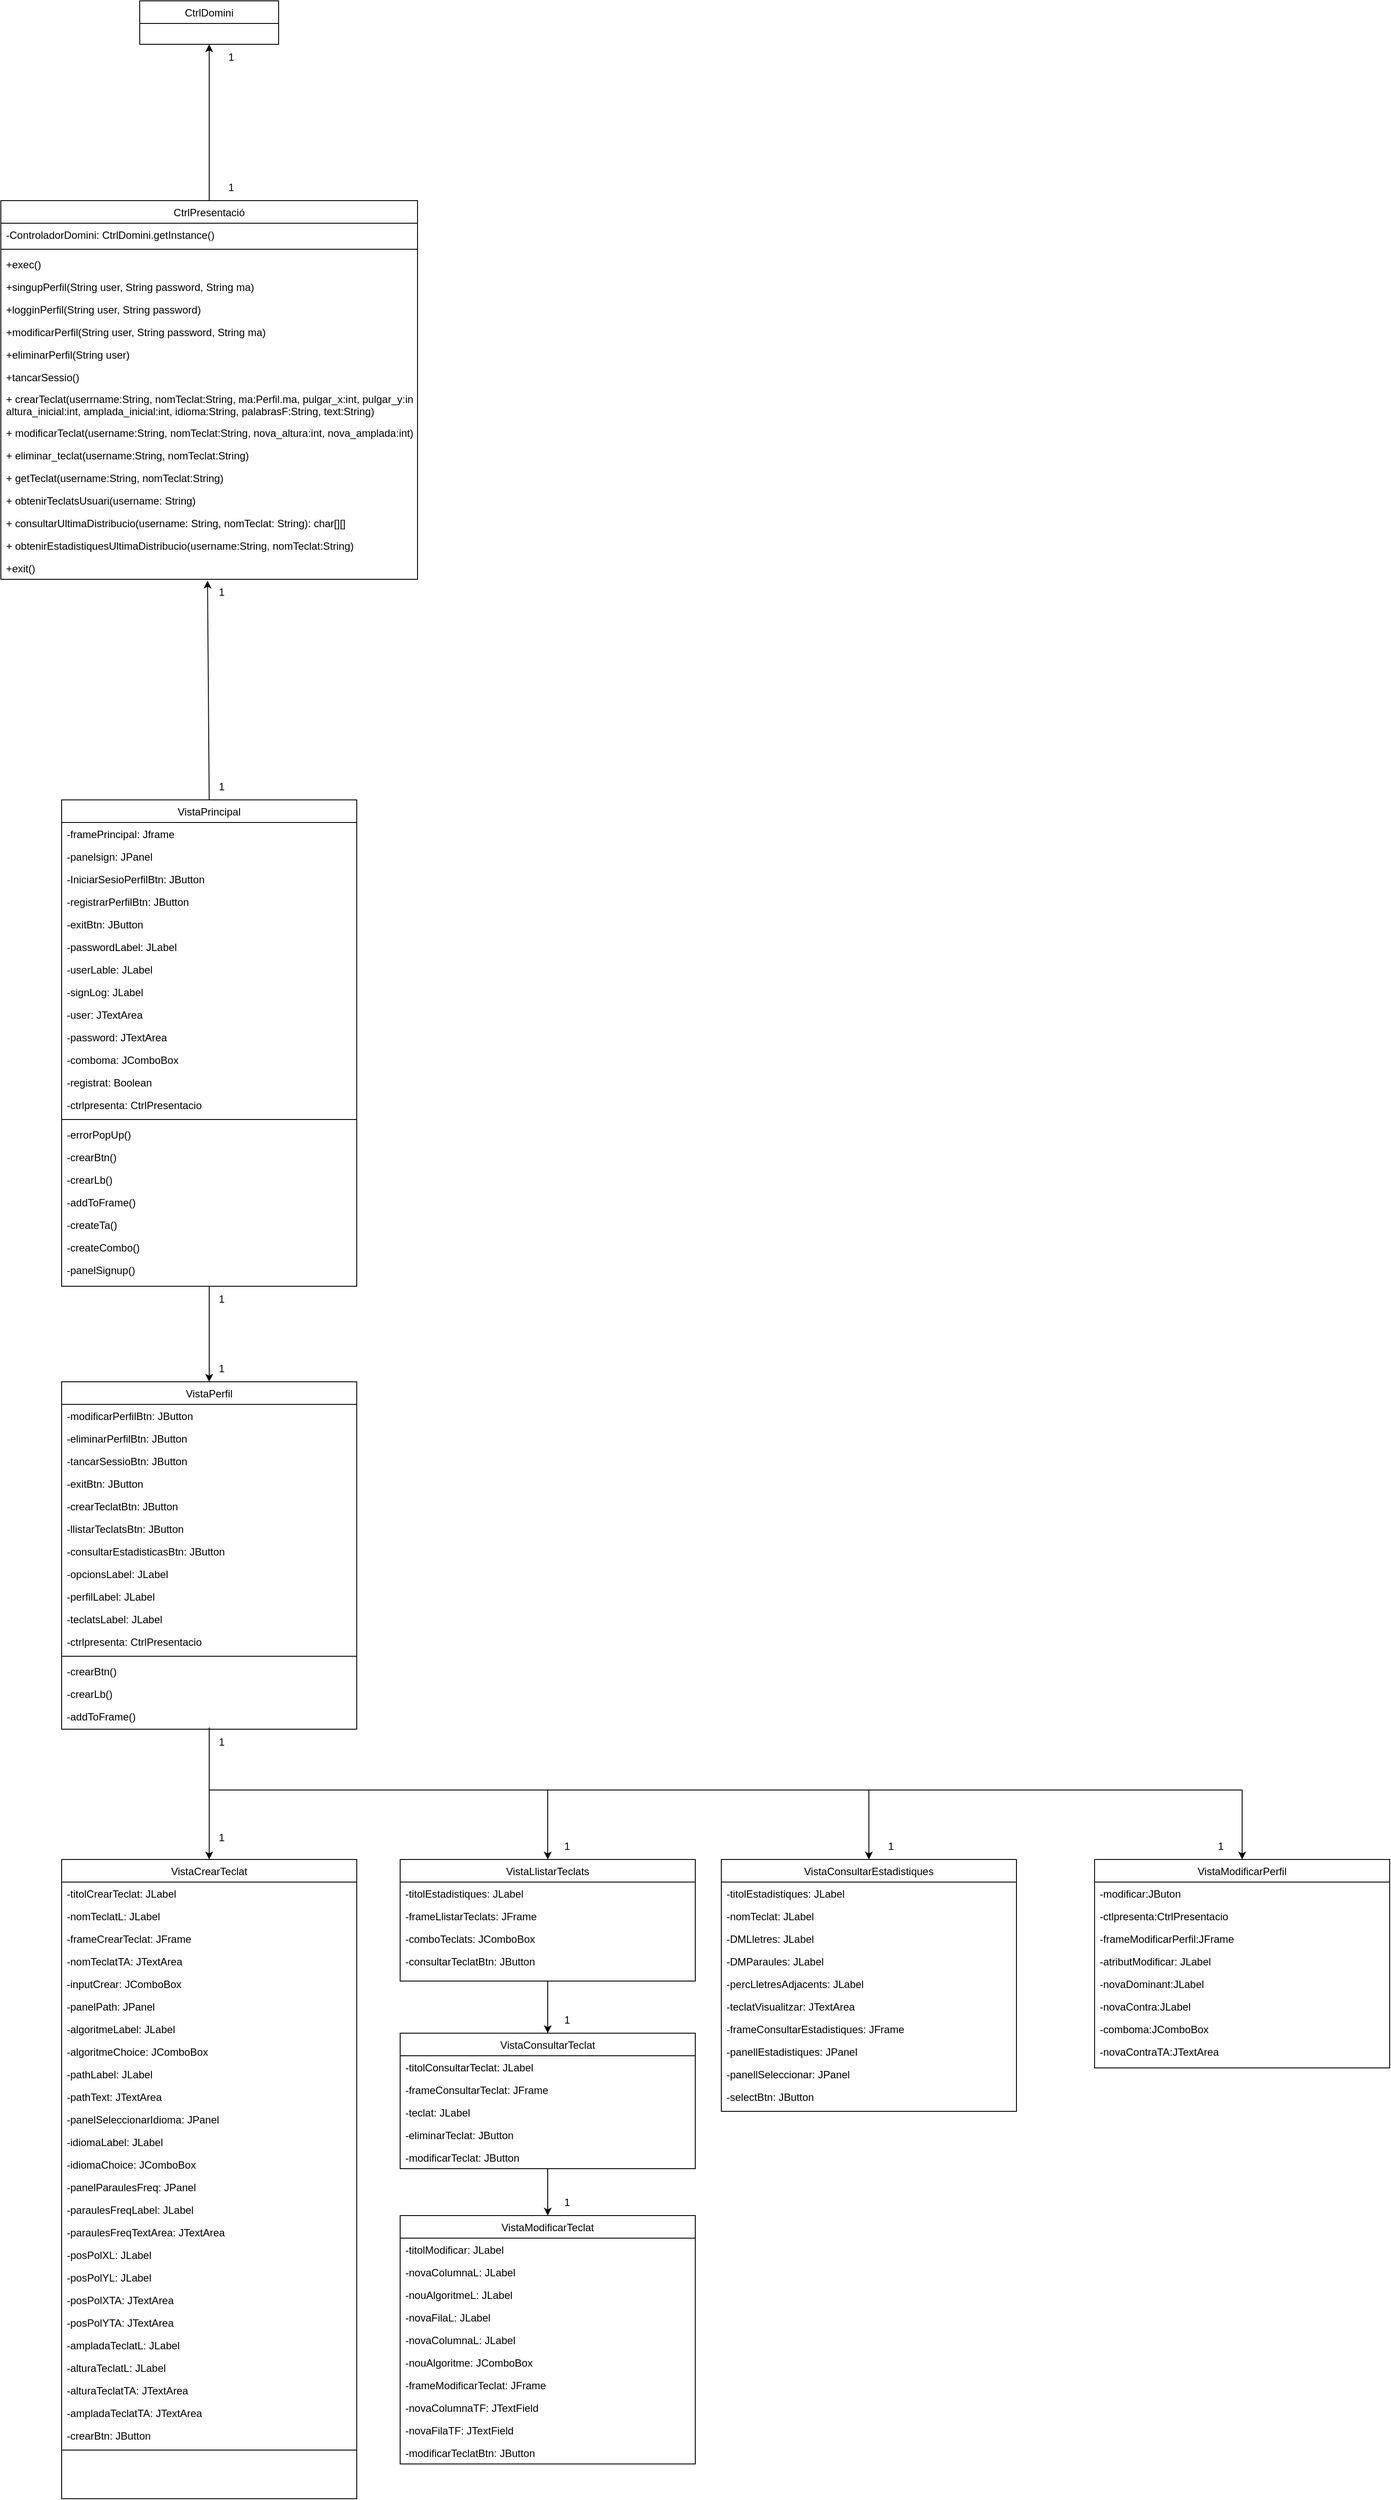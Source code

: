 <mxfile version="22.1.11" type="google">
  <diagram name="Página-1" id="-3iz1zzw_omKxahGkpeU">
    <mxGraphModel grid="1" page="1" gridSize="10" guides="1" tooltips="1" connect="1" arrows="1" fold="1" pageScale="1" pageWidth="827" pageHeight="1169" math="0" shadow="0">
      <root>
        <mxCell id="0" />
        <mxCell id="1" parent="0" />
        <mxCell id="HRrUGBto_hFa4NtE4Hd0-5" value="CtrlDomini" style="swimlane;fontStyle=0;align=center;verticalAlign=top;childLayout=stackLayout;horizontal=1;startSize=26;horizontalStack=0;resizeParent=1;resizeLast=0;collapsible=1;marginBottom=0;rounded=0;shadow=0;strokeWidth=1;" vertex="1" parent="1">
          <mxGeometry x="320" y="-1660" width="160" height="50" as="geometry">
            <mxRectangle x="230" y="140" width="160" height="26" as="alternateBounds" />
          </mxGeometry>
        </mxCell>
        <mxCell id="HRrUGBto_hFa4NtE4Hd0-13" value="CtrlPresentació" style="swimlane;fontStyle=0;align=center;verticalAlign=top;childLayout=stackLayout;horizontal=1;startSize=26;horizontalStack=0;resizeParent=1;resizeLast=0;collapsible=1;marginBottom=0;rounded=0;shadow=0;strokeWidth=1;" vertex="1" parent="1">
          <mxGeometry x="160" y="-1430" width="480" height="436" as="geometry">
            <mxRectangle x="550" y="140" width="160" height="26" as="alternateBounds" />
          </mxGeometry>
        </mxCell>
        <mxCell id="HRrUGBto_hFa4NtE4Hd0-16" value="-ControladorDomini: CtrlDomini.getInstance()" style="text;align=left;verticalAlign=top;spacingLeft=4;spacingRight=4;overflow=hidden;rotatable=0;points=[[0,0.5],[1,0.5]];portConstraint=eastwest;rounded=0;shadow=0;html=0;" vertex="1" parent="HRrUGBto_hFa4NtE4Hd0-13">
          <mxGeometry y="26" width="480" height="26" as="geometry" />
        </mxCell>
        <mxCell id="HRrUGBto_hFa4NtE4Hd0-17" value="" style="line;html=1;strokeWidth=1;align=left;verticalAlign=middle;spacingTop=-1;spacingLeft=3;spacingRight=3;rotatable=0;labelPosition=right;points=[];portConstraint=eastwest;" vertex="1" parent="HRrUGBto_hFa4NtE4Hd0-13">
          <mxGeometry y="52" width="480" height="8" as="geometry" />
        </mxCell>
        <mxCell id="HRrUGBto_hFa4NtE4Hd0-26" value="+exec()" style="text;align=left;verticalAlign=top;spacingLeft=4;spacingRight=4;overflow=hidden;rotatable=0;points=[[0,0.5],[1,0.5]];portConstraint=eastwest;" vertex="1" parent="HRrUGBto_hFa4NtE4Hd0-13">
          <mxGeometry y="60" width="480" height="26" as="geometry" />
        </mxCell>
        <mxCell id="-xPOQovMY1ZQkz-fL_RX-1" value="+singupPerfil(String user, String password, String ma)" style="text;align=left;verticalAlign=top;spacingLeft=4;spacingRight=4;overflow=hidden;rotatable=0;points=[[0,0.5],[1,0.5]];portConstraint=eastwest;" vertex="1" parent="HRrUGBto_hFa4NtE4Hd0-13">
          <mxGeometry y="86" width="480" height="26" as="geometry" />
        </mxCell>
        <mxCell id="iM2PQF0JZyKBjhb7VWdX-27" value="+logginPerfil(String user, String password)" style="text;align=left;verticalAlign=top;spacingLeft=4;spacingRight=4;overflow=hidden;rotatable=0;points=[[0,0.5],[1,0.5]];portConstraint=eastwest;" vertex="1" parent="HRrUGBto_hFa4NtE4Hd0-13">
          <mxGeometry y="112" width="480" height="26" as="geometry" />
        </mxCell>
        <mxCell id="iM2PQF0JZyKBjhb7VWdX-28" value="+modificarPerfil(String user, String password, String ma)" style="text;align=left;verticalAlign=top;spacingLeft=4;spacingRight=4;overflow=hidden;rotatable=0;points=[[0,0.5],[1,0.5]];portConstraint=eastwest;" vertex="1" parent="HRrUGBto_hFa4NtE4Hd0-13">
          <mxGeometry y="138" width="480" height="26" as="geometry" />
        </mxCell>
        <mxCell id="iM2PQF0JZyKBjhb7VWdX-29" value="+eliminarPerfil(String user)" style="text;align=left;verticalAlign=top;spacingLeft=4;spacingRight=4;overflow=hidden;rotatable=0;points=[[0,0.5],[1,0.5]];portConstraint=eastwest;" vertex="1" parent="HRrUGBto_hFa4NtE4Hd0-13">
          <mxGeometry y="164" width="480" height="26" as="geometry" />
        </mxCell>
        <mxCell id="iM2PQF0JZyKBjhb7VWdX-30" value="+tancarSessio()" style="text;align=left;verticalAlign=top;spacingLeft=4;spacingRight=4;overflow=hidden;rotatable=0;points=[[0,0.5],[1,0.5]];portConstraint=eastwest;" vertex="1" parent="HRrUGBto_hFa4NtE4Hd0-13">
          <mxGeometry y="190" width="480" height="26" as="geometry" />
        </mxCell>
        <mxCell id="iM2PQF0JZyKBjhb7VWdX-36" value="+ crearTeclat(userrname:String, nomTeclat:String, ma:Perfil.ma, pulgar_x:int, pulgar_y:int, &#xa;altura_inicial:int, amplada_inicial:int, idioma:String, palabrasF:String, text:String)" style="text;align=left;verticalAlign=middle;spacingLeft=4;spacingRight=4;overflow=hidden;rotatable=0;points=[[0,0.5],[1,0.5]];portConstraint=eastwest;spacingTop=0;" vertex="1" parent="HRrUGBto_hFa4NtE4Hd0-13">
          <mxGeometry y="216" width="480" height="38" as="geometry" />
        </mxCell>
        <mxCell id="iM2PQF0JZyKBjhb7VWdX-37" value="+ modificarTeclat(username:String, nomTeclat:String, nova_altura:int, nova_amplada:int):" style="text;align=left;verticalAlign=top;spacingLeft=4;spacingRight=4;overflow=hidden;rotatable=0;points=[[0,0.5],[1,0.5]];portConstraint=eastwest;" vertex="1" parent="HRrUGBto_hFa4NtE4Hd0-13">
          <mxGeometry y="254" width="480" height="26" as="geometry" />
        </mxCell>
        <mxCell id="iM2PQF0JZyKBjhb7VWdX-38" value="+ eliminar_teclat(username:String, nomTeclat:String)" style="text;align=left;verticalAlign=top;spacingLeft=4;spacingRight=4;overflow=hidden;rotatable=0;points=[[0,0.5],[1,0.5]];portConstraint=eastwest;" vertex="1" parent="HRrUGBto_hFa4NtE4Hd0-13">
          <mxGeometry y="280" width="480" height="26" as="geometry" />
        </mxCell>
        <mxCell id="iM2PQF0JZyKBjhb7VWdX-39" value="+ getTeclat(username:String, nomTeclat:String)" style="text;align=left;verticalAlign=top;spacingLeft=4;spacingRight=4;overflow=hidden;rotatable=0;points=[[0,0.5],[1,0.5]];portConstraint=eastwest;" vertex="1" parent="HRrUGBto_hFa4NtE4Hd0-13">
          <mxGeometry y="306" width="480" height="26" as="geometry" />
        </mxCell>
        <mxCell id="iM2PQF0JZyKBjhb7VWdX-40" value="+ obtenirTeclatsUsuari(username: String)" style="text;align=left;verticalAlign=top;spacingLeft=4;spacingRight=4;overflow=hidden;rotatable=0;points=[[0,0.5],[1,0.5]];portConstraint=eastwest;" vertex="1" parent="HRrUGBto_hFa4NtE4Hd0-13">
          <mxGeometry y="332" width="480" height="26" as="geometry" />
        </mxCell>
        <mxCell id="iM2PQF0JZyKBjhb7VWdX-42" value="+ consultarUltimaDistribucio(username: String, nomTeclat: String): char[][]" style="text;align=left;verticalAlign=top;spacingLeft=4;spacingRight=4;overflow=hidden;rotatable=0;points=[[0,0.5],[1,0.5]];portConstraint=eastwest;" vertex="1" parent="HRrUGBto_hFa4NtE4Hd0-13">
          <mxGeometry y="358" width="480" height="26" as="geometry" />
        </mxCell>
        <mxCell id="iM2PQF0JZyKBjhb7VWdX-41" value="+ obtenirEstadistiquesUltimaDistribucio(username:String, nomTeclat:String)" style="text;align=left;verticalAlign=top;spacingLeft=4;spacingRight=4;overflow=hidden;rotatable=0;points=[[0,0.5],[1,0.5]];portConstraint=eastwest;" vertex="1" parent="HRrUGBto_hFa4NtE4Hd0-13">
          <mxGeometry y="384" width="480" height="26" as="geometry" />
        </mxCell>
        <mxCell id="iM2PQF0JZyKBjhb7VWdX-31" value="+exit()" style="text;align=left;verticalAlign=top;spacingLeft=4;spacingRight=4;overflow=hidden;rotatable=0;points=[[0,0.5],[1,0.5]];portConstraint=eastwest;" vertex="1" parent="HRrUGBto_hFa4NtE4Hd0-13">
          <mxGeometry y="410" width="480" height="26" as="geometry" />
        </mxCell>
        <mxCell id="HRrUGBto_hFa4NtE4Hd0-27" value="" style="endArrow=classic;html=1;rounded=0;exitX=0.5;exitY=0;exitDx=0;exitDy=0;entryX=0.5;entryY=1;entryDx=0;entryDy=0;" edge="1" parent="1" source="HRrUGBto_hFa4NtE4Hd0-13" target="HRrUGBto_hFa4NtE4Hd0-5">
          <mxGeometry width="50" height="50" relative="1" as="geometry">
            <mxPoint x="390" y="-560" as="sourcePoint" />
            <mxPoint x="320" y="-1130" as="targetPoint" />
          </mxGeometry>
        </mxCell>
        <mxCell id="RyAJfHfGsuVSciWuRiCh-5" value="" style="endArrow=classic;html=1;rounded=0;exitX=0.5;exitY=0;exitDx=0;exitDy=0;entryX=0.496;entryY=1.062;entryDx=0;entryDy=0;entryPerimeter=0;" edge="1" parent="1" source="ZMmmzLvAWm4nkoXWsk0o-1" target="iM2PQF0JZyKBjhb7VWdX-31">
          <mxGeometry width="50" height="50" relative="1" as="geometry">
            <mxPoint x="400" as="sourcePoint" />
            <mxPoint x="400" y="-1010" as="targetPoint" />
          </mxGeometry>
        </mxCell>
        <mxCell id="ZMmmzLvAWm4nkoXWsk0o-1" value="VistaPrincipal" style="swimlane;fontStyle=0;align=center;verticalAlign=top;childLayout=stackLayout;horizontal=1;startSize=26;horizontalStack=0;resizeParent=1;resizeLast=0;collapsible=1;marginBottom=0;rounded=0;shadow=0;strokeWidth=1;" vertex="1" parent="1">
          <mxGeometry x="230" y="-740" width="340" height="560" as="geometry">
            <mxRectangle x="550" y="140" width="160" height="26" as="alternateBounds" />
          </mxGeometry>
        </mxCell>
        <mxCell id="JQPYKzdjv86O0vMPILH9-1" value="-framePrincipal: Jframe" style="text;align=left;verticalAlign=top;spacingLeft=4;spacingRight=4;overflow=hidden;rotatable=0;points=[[0,0.5],[1,0.5]];portConstraint=eastwest;" vertex="1" parent="ZMmmzLvAWm4nkoXWsk0o-1">
          <mxGeometry y="26" width="340" height="26" as="geometry" />
        </mxCell>
        <mxCell id="ZMmmzLvAWm4nkoXWsk0o-69" value="-panelsign: JPanel" style="text;align=left;verticalAlign=top;spacingLeft=4;spacingRight=4;overflow=hidden;rotatable=0;points=[[0,0.5],[1,0.5]];portConstraint=eastwest;" vertex="1" parent="ZMmmzLvAWm4nkoXWsk0o-1">
          <mxGeometry y="52" width="340" height="26" as="geometry" />
        </mxCell>
        <mxCell id="ZMmmzLvAWm4nkoXWsk0o-3" value="-IniciarSesioPerfilBtn: JButton" style="text;align=left;verticalAlign=top;spacingLeft=4;spacingRight=4;overflow=hidden;rotatable=0;points=[[0,0.5],[1,0.5]];portConstraint=eastwest;" vertex="1" parent="ZMmmzLvAWm4nkoXWsk0o-1">
          <mxGeometry y="78" width="340" height="26" as="geometry" />
        </mxCell>
        <mxCell id="ZMmmzLvAWm4nkoXWsk0o-2" value="-registrarPerfilBtn: JButton" style="text;align=left;verticalAlign=top;spacingLeft=4;spacingRight=4;overflow=hidden;rotatable=0;points=[[0,0.5],[1,0.5]];portConstraint=eastwest;" vertex="1" parent="ZMmmzLvAWm4nkoXWsk0o-1">
          <mxGeometry y="104" width="340" height="26" as="geometry" />
        </mxCell>
        <mxCell id="ZMmmzLvAWm4nkoXWsk0o-10" value="-exitBtn: JButton " style="text;align=left;verticalAlign=top;spacingLeft=4;spacingRight=4;overflow=hidden;rotatable=0;points=[[0,0.5],[1,0.5]];portConstraint=eastwest;" vertex="1" parent="ZMmmzLvAWm4nkoXWsk0o-1">
          <mxGeometry y="130" width="340" height="26" as="geometry" />
        </mxCell>
        <mxCell id="ZMmmzLvAWm4nkoXWsk0o-57" value="-passwordLabel: JLabel" style="text;align=left;verticalAlign=top;spacingLeft=4;spacingRight=4;overflow=hidden;rotatable=0;points=[[0,0.5],[1,0.5]];portConstraint=eastwest;" vertex="1" parent="ZMmmzLvAWm4nkoXWsk0o-1">
          <mxGeometry y="156" width="340" height="26" as="geometry" />
        </mxCell>
        <mxCell id="ZMmmzLvAWm4nkoXWsk0o-56" value="-userLable: JLabel" style="text;align=left;verticalAlign=top;spacingLeft=4;spacingRight=4;overflow=hidden;rotatable=0;points=[[0,0.5],[1,0.5]];portConstraint=eastwest;" vertex="1" parent="ZMmmzLvAWm4nkoXWsk0o-1">
          <mxGeometry y="182" width="340" height="26" as="geometry" />
        </mxCell>
        <mxCell id="JQPYKzdjv86O0vMPILH9-2" value="-signLog: JLabel" style="text;align=left;verticalAlign=top;spacingLeft=4;spacingRight=4;overflow=hidden;rotatable=0;points=[[0,0.5],[1,0.5]];portConstraint=eastwest;" vertex="1" parent="ZMmmzLvAWm4nkoXWsk0o-1">
          <mxGeometry y="208" width="340" height="26" as="geometry" />
        </mxCell>
        <mxCell id="ZMmmzLvAWm4nkoXWsk0o-8" value="-user: JTextArea" style="text;align=left;verticalAlign=top;spacingLeft=4;spacingRight=4;overflow=hidden;rotatable=0;points=[[0,0.5],[1,0.5]];portConstraint=eastwest;" vertex="1" parent="ZMmmzLvAWm4nkoXWsk0o-1">
          <mxGeometry y="234" width="340" height="26" as="geometry" />
        </mxCell>
        <mxCell id="ZMmmzLvAWm4nkoXWsk0o-9" value="-password: JTextArea" style="text;align=left;verticalAlign=top;spacingLeft=4;spacingRight=4;overflow=hidden;rotatable=0;points=[[0,0.5],[1,0.5]];portConstraint=eastwest;" vertex="1" parent="ZMmmzLvAWm4nkoXWsk0o-1">
          <mxGeometry y="260" width="340" height="26" as="geometry" />
        </mxCell>
        <mxCell id="JQPYKzdjv86O0vMPILH9-3" value="-comboma: JComboBox" style="text;align=left;verticalAlign=top;spacingLeft=4;spacingRight=4;overflow=hidden;rotatable=0;points=[[0,0.5],[1,0.5]];portConstraint=eastwest;" vertex="1" parent="ZMmmzLvAWm4nkoXWsk0o-1">
          <mxGeometry y="286" width="340" height="26" as="geometry" />
        </mxCell>
        <mxCell id="JQPYKzdjv86O0vMPILH9-7" value="-registrat: Boolean" style="text;align=left;verticalAlign=top;spacingLeft=4;spacingRight=4;overflow=hidden;rotatable=0;points=[[0,0.5],[1,0.5]];portConstraint=eastwest;" vertex="1" parent="ZMmmzLvAWm4nkoXWsk0o-1">
          <mxGeometry y="312" width="340" height="26" as="geometry" />
        </mxCell>
        <mxCell id="JQPYKzdjv86O0vMPILH9-8" value="-ctrlpresenta: CtrlPresentacio" style="text;align=left;verticalAlign=top;spacingLeft=4;spacingRight=4;overflow=hidden;rotatable=0;points=[[0,0.5],[1,0.5]];portConstraint=eastwest;" vertex="1" parent="ZMmmzLvAWm4nkoXWsk0o-1">
          <mxGeometry y="338" width="340" height="26" as="geometry" />
        </mxCell>
        <mxCell id="ZMmmzLvAWm4nkoXWsk0o-11" value="" style="line;html=1;strokeWidth=1;align=left;verticalAlign=middle;spacingTop=-1;spacingLeft=3;spacingRight=3;rotatable=0;labelPosition=right;points=[];portConstraint=eastwest;" vertex="1" parent="ZMmmzLvAWm4nkoXWsk0o-1">
          <mxGeometry y="364" width="340" height="8" as="geometry" />
        </mxCell>
        <mxCell id="JQPYKzdjv86O0vMPILH9-13" value="-errorPopUp()" style="text;align=left;verticalAlign=top;spacingLeft=4;spacingRight=4;overflow=hidden;rotatable=0;points=[[0,0.5],[1,0.5]];portConstraint=eastwest;" vertex="1" parent="ZMmmzLvAWm4nkoXWsk0o-1">
          <mxGeometry y="372" width="340" height="26" as="geometry" />
        </mxCell>
        <mxCell id="JQPYKzdjv86O0vMPILH9-14" value="-crearBtn()" style="text;align=left;verticalAlign=top;spacingLeft=4;spacingRight=4;overflow=hidden;rotatable=0;points=[[0,0.5],[1,0.5]];portConstraint=eastwest;" vertex="1" parent="ZMmmzLvAWm4nkoXWsk0o-1">
          <mxGeometry y="398" width="340" height="26" as="geometry" />
        </mxCell>
        <mxCell id="JQPYKzdjv86O0vMPILH9-15" value="-crearLb()" style="text;align=left;verticalAlign=top;spacingLeft=4;spacingRight=4;overflow=hidden;rotatable=0;points=[[0,0.5],[1,0.5]];portConstraint=eastwest;" vertex="1" parent="ZMmmzLvAWm4nkoXWsk0o-1">
          <mxGeometry y="424" width="340" height="26" as="geometry" />
        </mxCell>
        <mxCell id="JQPYKzdjv86O0vMPILH9-17" value="-addToFrame()" style="text;align=left;verticalAlign=top;spacingLeft=4;spacingRight=4;overflow=hidden;rotatable=0;points=[[0,0.5],[1,0.5]];portConstraint=eastwest;" vertex="1" parent="ZMmmzLvAWm4nkoXWsk0o-1">
          <mxGeometry y="450" width="340" height="26" as="geometry" />
        </mxCell>
        <mxCell id="JQPYKzdjv86O0vMPILH9-16" value="-createTa()" style="text;align=left;verticalAlign=top;spacingLeft=4;spacingRight=4;overflow=hidden;rotatable=0;points=[[0,0.5],[1,0.5]];portConstraint=eastwest;" vertex="1" parent="ZMmmzLvAWm4nkoXWsk0o-1">
          <mxGeometry y="476" width="340" height="26" as="geometry" />
        </mxCell>
        <mxCell id="JQPYKzdjv86O0vMPILH9-19" value="-createCombo()" style="text;align=left;verticalAlign=top;spacingLeft=4;spacingRight=4;overflow=hidden;rotatable=0;points=[[0,0.5],[1,0.5]];portConstraint=eastwest;" vertex="1" parent="ZMmmzLvAWm4nkoXWsk0o-1">
          <mxGeometry y="502" width="340" height="26" as="geometry" />
        </mxCell>
        <mxCell id="JQPYKzdjv86O0vMPILH9-18" value="-panelSignup()" style="text;align=left;verticalAlign=top;spacingLeft=4;spacingRight=4;overflow=hidden;rotatable=0;points=[[0,0.5],[1,0.5]];portConstraint=eastwest;" vertex="1" parent="ZMmmzLvAWm4nkoXWsk0o-1">
          <mxGeometry y="528" width="340" height="26" as="geometry" />
        </mxCell>
        <mxCell id="ZMmmzLvAWm4nkoXWsk0o-21" value="VistaPerfil" style="swimlane;fontStyle=0;align=center;verticalAlign=top;childLayout=stackLayout;horizontal=1;startSize=26;horizontalStack=0;resizeParent=1;resizeLast=0;collapsible=1;marginBottom=0;rounded=0;shadow=0;strokeWidth=1;" vertex="1" parent="1">
          <mxGeometry x="230" y="-70" width="340" height="400" as="geometry">
            <mxRectangle x="550" y="140" width="160" height="26" as="alternateBounds" />
          </mxGeometry>
        </mxCell>
        <mxCell id="ZMmmzLvAWm4nkoXWsk0o-22" value="-modificarPerfilBtn: JButton" style="text;align=left;verticalAlign=top;spacingLeft=4;spacingRight=4;overflow=hidden;rotatable=0;points=[[0,0.5],[1,0.5]];portConstraint=eastwest;" vertex="1" parent="ZMmmzLvAWm4nkoXWsk0o-21">
          <mxGeometry y="26" width="340" height="26" as="geometry" />
        </mxCell>
        <mxCell id="ZMmmzLvAWm4nkoXWsk0o-23" value="-eliminarPerfilBtn: JButton" style="text;align=left;verticalAlign=top;spacingLeft=4;spacingRight=4;overflow=hidden;rotatable=0;points=[[0,0.5],[1,0.5]];portConstraint=eastwest;" vertex="1" parent="ZMmmzLvAWm4nkoXWsk0o-21">
          <mxGeometry y="52" width="340" height="26" as="geometry" />
        </mxCell>
        <mxCell id="ZMmmzLvAWm4nkoXWsk0o-37" value="-tancarSessioBtn: JButton" style="text;align=left;verticalAlign=top;spacingLeft=4;spacingRight=4;overflow=hidden;rotatable=0;points=[[0,0.5],[1,0.5]];portConstraint=eastwest;" vertex="1" parent="ZMmmzLvAWm4nkoXWsk0o-21">
          <mxGeometry y="78" width="340" height="26" as="geometry" />
        </mxCell>
        <mxCell id="ZMmmzLvAWm4nkoXWsk0o-26" value="-exitBtn: JButton " style="text;align=left;verticalAlign=top;spacingLeft=4;spacingRight=4;overflow=hidden;rotatable=0;points=[[0,0.5],[1,0.5]];portConstraint=eastwest;" vertex="1" parent="ZMmmzLvAWm4nkoXWsk0o-21">
          <mxGeometry y="104" width="340" height="26" as="geometry" />
        </mxCell>
        <mxCell id="ZMmmzLvAWm4nkoXWsk0o-24" value="-crearTeclatBtn: JButton" style="text;align=left;verticalAlign=top;spacingLeft=4;spacingRight=4;overflow=hidden;rotatable=0;points=[[0,0.5],[1,0.5]];portConstraint=eastwest;" vertex="1" parent="ZMmmzLvAWm4nkoXWsk0o-21">
          <mxGeometry y="130" width="340" height="26" as="geometry" />
        </mxCell>
        <mxCell id="ZMmmzLvAWm4nkoXWsk0o-25" value="-llistarTeclatsBtn: JButton" style="text;align=left;verticalAlign=top;spacingLeft=4;spacingRight=4;overflow=hidden;rotatable=0;points=[[0,0.5],[1,0.5]];portConstraint=eastwest;" vertex="1" parent="ZMmmzLvAWm4nkoXWsk0o-21">
          <mxGeometry y="156" width="340" height="26" as="geometry" />
        </mxCell>
        <mxCell id="ZMmmzLvAWm4nkoXWsk0o-38" value="-consultarEstadisticasBtn: JButton" style="text;align=left;verticalAlign=top;spacingLeft=4;spacingRight=4;overflow=hidden;rotatable=0;points=[[0,0.5],[1,0.5]];portConstraint=eastwest;" vertex="1" parent="ZMmmzLvAWm4nkoXWsk0o-21">
          <mxGeometry y="182" width="340" height="26" as="geometry" />
        </mxCell>
        <mxCell id="iM2PQF0JZyKBjhb7VWdX-2" value="-opcionsLabel: JLabel" style="text;align=left;verticalAlign=top;spacingLeft=4;spacingRight=4;overflow=hidden;rotatable=0;points=[[0,0.5],[1,0.5]];portConstraint=eastwest;" vertex="1" parent="ZMmmzLvAWm4nkoXWsk0o-21">
          <mxGeometry y="208" width="340" height="26" as="geometry" />
        </mxCell>
        <mxCell id="iM2PQF0JZyKBjhb7VWdX-4" value="-perfilLabel: JLabel" style="text;align=left;verticalAlign=top;spacingLeft=4;spacingRight=4;overflow=hidden;rotatable=0;points=[[0,0.5],[1,0.5]];portConstraint=eastwest;" vertex="1" parent="ZMmmzLvAWm4nkoXWsk0o-21">
          <mxGeometry y="234" width="340" height="26" as="geometry" />
        </mxCell>
        <mxCell id="iM2PQF0JZyKBjhb7VWdX-3" value="-teclatsLabel: JLabel" style="text;align=left;verticalAlign=top;spacingLeft=4;spacingRight=4;overflow=hidden;rotatable=0;points=[[0,0.5],[1,0.5]];portConstraint=eastwest;" vertex="1" parent="ZMmmzLvAWm4nkoXWsk0o-21">
          <mxGeometry y="260" width="340" height="26" as="geometry" />
        </mxCell>
        <mxCell id="iM2PQF0JZyKBjhb7VWdX-1" value="-ctrlpresenta: CtrlPresentacio" style="text;align=left;verticalAlign=top;spacingLeft=4;spacingRight=4;overflow=hidden;rotatable=0;points=[[0,0.5],[1,0.5]];portConstraint=eastwest;" vertex="1" parent="ZMmmzLvAWm4nkoXWsk0o-21">
          <mxGeometry y="286" width="340" height="26" as="geometry" />
        </mxCell>
        <mxCell id="ZMmmzLvAWm4nkoXWsk0o-27" value="" style="line;html=1;strokeWidth=1;align=left;verticalAlign=middle;spacingTop=-1;spacingLeft=3;spacingRight=3;rotatable=0;labelPosition=right;points=[];portConstraint=eastwest;" vertex="1" parent="ZMmmzLvAWm4nkoXWsk0o-21">
          <mxGeometry y="312" width="340" height="8" as="geometry" />
        </mxCell>
        <mxCell id="nyq2jkwlrBX0lktFuBmV-1" value="-crearBtn()" style="text;align=left;verticalAlign=top;spacingLeft=4;spacingRight=4;overflow=hidden;rotatable=0;points=[[0,0.5],[1,0.5]];portConstraint=eastwest;" vertex="1" parent="ZMmmzLvAWm4nkoXWsk0o-21">
          <mxGeometry y="320" width="340" height="26" as="geometry" />
        </mxCell>
        <mxCell id="nyq2jkwlrBX0lktFuBmV-3" value="-crearLb()" style="text;align=left;verticalAlign=top;spacingLeft=4;spacingRight=4;overflow=hidden;rotatable=0;points=[[0,0.5],[1,0.5]];portConstraint=eastwest;" vertex="1" parent="ZMmmzLvAWm4nkoXWsk0o-21">
          <mxGeometry y="346" width="340" height="26" as="geometry" />
        </mxCell>
        <mxCell id="nyq2jkwlrBX0lktFuBmV-2" value="-addToFrame()" style="text;align=left;verticalAlign=top;spacingLeft=4;spacingRight=4;overflow=hidden;rotatable=0;points=[[0,0.5],[1,0.5]];portConstraint=eastwest;" vertex="1" parent="ZMmmzLvAWm4nkoXWsk0o-21">
          <mxGeometry y="372" width="340" height="26" as="geometry" />
        </mxCell>
        <mxCell id="ZMmmzLvAWm4nkoXWsk0o-39" value="VistaCrearTeclat" style="swimlane;fontStyle=0;align=center;verticalAlign=top;childLayout=stackLayout;horizontal=1;startSize=26;horizontalStack=0;resizeParent=1;resizeLast=0;collapsible=1;marginBottom=0;rounded=0;shadow=0;strokeWidth=1;" vertex="1" parent="1">
          <mxGeometry x="230" y="480" width="340" height="736" as="geometry">
            <mxRectangle x="550" y="140" width="160" height="26" as="alternateBounds" />
          </mxGeometry>
        </mxCell>
        <mxCell id="wloA11NGQvYmp98MgJL9-9" value="-titolCrearTeclat: JLabel" style="text;align=left;verticalAlign=top;spacingLeft=4;spacingRight=4;overflow=hidden;rotatable=0;points=[[0,0.5],[1,0.5]];portConstraint=eastwest;" vertex="1" parent="ZMmmzLvAWm4nkoXWsk0o-39">
          <mxGeometry y="26" width="340" height="26" as="geometry" />
        </mxCell>
        <mxCell id="wloA11NGQvYmp98MgJL9-10" value="-nomTeclatL: JLabel" style="text;align=left;verticalAlign=top;spacingLeft=4;spacingRight=4;overflow=hidden;rotatable=0;points=[[0,0.5],[1,0.5]];portConstraint=eastwest;" vertex="1" parent="ZMmmzLvAWm4nkoXWsk0o-39">
          <mxGeometry y="52" width="340" height="26" as="geometry" />
        </mxCell>
        <mxCell id="wloA11NGQvYmp98MgJL9-25" value="-frameCrearTeclat: JFrame" style="text;align=left;verticalAlign=top;spacingLeft=4;spacingRight=4;overflow=hidden;rotatable=0;points=[[0,0.5],[1,0.5]];portConstraint=eastwest;" vertex="1" parent="ZMmmzLvAWm4nkoXWsk0o-39">
          <mxGeometry y="78" width="340" height="26" as="geometry" />
        </mxCell>
        <mxCell id="ZMmmzLvAWm4nkoXWsk0o-49" value="-nomTeclatTA: JTextArea&#xa;" style="text;align=left;verticalAlign=top;spacingLeft=4;spacingRight=4;overflow=hidden;rotatable=0;points=[[0,0.5],[1,0.5]];portConstraint=eastwest;" vertex="1" parent="ZMmmzLvAWm4nkoXWsk0o-39">
          <mxGeometry y="104" width="340" height="26" as="geometry" />
        </mxCell>
        <mxCell id="kTQ0dw51Hwf3_3DpzfUl-2" value="-inputCrear: JComboBox" style="text;align=left;verticalAlign=top;spacingLeft=4;spacingRight=4;overflow=hidden;rotatable=0;points=[[0,0.5],[1,0.5]];portConstraint=eastwest;" vertex="1" parent="ZMmmzLvAWm4nkoXWsk0o-39">
          <mxGeometry y="130" width="340" height="26" as="geometry" />
        </mxCell>
        <mxCell id="ZMmmzLvAWm4nkoXWsk0o-53" value="-panelPath: JPanel" style="text;align=left;verticalAlign=top;spacingLeft=4;spacingRight=4;overflow=hidden;rotatable=0;points=[[0,0.5],[1,0.5]];portConstraint=eastwest;" vertex="1" parent="ZMmmzLvAWm4nkoXWsk0o-39">
          <mxGeometry y="156" width="340" height="26" as="geometry" />
        </mxCell>
        <mxCell id="nD34lYg5nDV4JwbERLRS-1" value="-algoritmeLabel: JLabel" style="text;align=left;verticalAlign=top;spacingLeft=4;spacingRight=4;overflow=hidden;rotatable=0;points=[[0,0.5],[1,0.5]];portConstraint=eastwest;" vertex="1" parent="ZMmmzLvAWm4nkoXWsk0o-39">
          <mxGeometry y="182" width="340" height="26" as="geometry" />
        </mxCell>
        <mxCell id="nD34lYg5nDV4JwbERLRS-2" value="-algoritmeChoice: JComboBox" style="text;align=left;verticalAlign=top;spacingLeft=4;spacingRight=4;overflow=hidden;rotatable=0;points=[[0,0.5],[1,0.5]];portConstraint=eastwest;" vertex="1" parent="ZMmmzLvAWm4nkoXWsk0o-39">
          <mxGeometry y="208" width="340" height="26" as="geometry" />
        </mxCell>
        <mxCell id="ZMmmzLvAWm4nkoXWsk0o-60" value="-pathLabel: JLabel" style="text;align=left;verticalAlign=top;spacingLeft=4;spacingRight=4;overflow=hidden;rotatable=0;points=[[0,0.5],[1,0.5]];portConstraint=eastwest;" vertex="1" parent="ZMmmzLvAWm4nkoXWsk0o-39">
          <mxGeometry y="234" width="340" height="26" as="geometry" />
        </mxCell>
        <mxCell id="ZMmmzLvAWm4nkoXWsk0o-61" value="-pathText: JTextArea" style="text;align=left;verticalAlign=top;spacingLeft=4;spacingRight=4;overflow=hidden;rotatable=0;points=[[0,0.5],[1,0.5]];portConstraint=eastwest;" vertex="1" parent="ZMmmzLvAWm4nkoXWsk0o-39">
          <mxGeometry y="260" width="340" height="26" as="geometry" />
        </mxCell>
        <mxCell id="ZMmmzLvAWm4nkoXWsk0o-54" value="-panelSeleccionarIdioma: JPanel" style="text;align=left;verticalAlign=top;spacingLeft=4;spacingRight=4;overflow=hidden;rotatable=0;points=[[0,0.5],[1,0.5]];portConstraint=eastwest;" vertex="1" parent="ZMmmzLvAWm4nkoXWsk0o-39">
          <mxGeometry y="286" width="340" height="26" as="geometry" />
        </mxCell>
        <mxCell id="ZMmmzLvAWm4nkoXWsk0o-64" value="-idiomaLabel: JLabel" style="text;align=left;verticalAlign=top;spacingLeft=4;spacingRight=4;overflow=hidden;rotatable=0;points=[[0,0.5],[1,0.5]];portConstraint=eastwest;" vertex="1" parent="ZMmmzLvAWm4nkoXWsk0o-39">
          <mxGeometry y="312" width="340" height="26" as="geometry" />
        </mxCell>
        <mxCell id="ZMmmzLvAWm4nkoXWsk0o-65" value="-idiomaChoice: JComboBox" style="text;align=left;verticalAlign=top;spacingLeft=4;spacingRight=4;overflow=hidden;rotatable=0;points=[[0,0.5],[1,0.5]];portConstraint=eastwest;" vertex="1" parent="ZMmmzLvAWm4nkoXWsk0o-39">
          <mxGeometry y="338" width="340" height="26" as="geometry" />
        </mxCell>
        <mxCell id="ZMmmzLvAWm4nkoXWsk0o-55" value="-panelParaulesFreq: JPanel" style="text;align=left;verticalAlign=top;spacingLeft=4;spacingRight=4;overflow=hidden;rotatable=0;points=[[0,0.5],[1,0.5]];portConstraint=eastwest;" vertex="1" parent="ZMmmzLvAWm4nkoXWsk0o-39">
          <mxGeometry y="364" width="340" height="26" as="geometry" />
        </mxCell>
        <mxCell id="ZMmmzLvAWm4nkoXWsk0o-66" value="-paraulesFreqLabel: JLabel" style="text;align=left;verticalAlign=top;spacingLeft=4;spacingRight=4;overflow=hidden;rotatable=0;points=[[0,0.5],[1,0.5]];portConstraint=eastwest;" vertex="1" parent="ZMmmzLvAWm4nkoXWsk0o-39">
          <mxGeometry y="390" width="340" height="26" as="geometry" />
        </mxCell>
        <mxCell id="ZMmmzLvAWm4nkoXWsk0o-67" value="-paraulesFreqTextArea: JTextArea" style="text;align=left;verticalAlign=top;spacingLeft=4;spacingRight=4;overflow=hidden;rotatable=0;points=[[0,0.5],[1,0.5]];portConstraint=eastwest;" vertex="1" parent="ZMmmzLvAWm4nkoXWsk0o-39">
          <mxGeometry y="416" width="340" height="26" as="geometry" />
        </mxCell>
        <mxCell id="wloA11NGQvYmp98MgJL9-12" value="-posPolXL: JLabel" style="text;align=left;verticalAlign=top;spacingLeft=4;spacingRight=4;overflow=hidden;rotatable=0;points=[[0,0.5],[1,0.5]];portConstraint=eastwest;" vertex="1" parent="ZMmmzLvAWm4nkoXWsk0o-39">
          <mxGeometry y="442" width="340" height="26" as="geometry" />
        </mxCell>
        <mxCell id="wloA11NGQvYmp98MgJL9-15" value="-posPolYL: JLabel" style="text;align=left;verticalAlign=top;spacingLeft=4;spacingRight=4;overflow=hidden;rotatable=0;points=[[0,0.5],[1,0.5]];portConstraint=eastwest;" vertex="1" parent="ZMmmzLvAWm4nkoXWsk0o-39">
          <mxGeometry y="468" width="340" height="26" as="geometry" />
        </mxCell>
        <mxCell id="wloA11NGQvYmp98MgJL9-14" value="-posPolXTA: JTextArea" style="text;align=left;verticalAlign=top;spacingLeft=4;spacingRight=4;overflow=hidden;rotatable=0;points=[[0,0.5],[1,0.5]];portConstraint=eastwest;" vertex="1" parent="ZMmmzLvAWm4nkoXWsk0o-39">
          <mxGeometry y="494" width="340" height="26" as="geometry" />
        </mxCell>
        <mxCell id="wloA11NGQvYmp98MgJL9-13" value="-posPolYTA: JTextArea" style="text;align=left;verticalAlign=top;spacingLeft=4;spacingRight=4;overflow=hidden;rotatable=0;points=[[0,0.5],[1,0.5]];portConstraint=eastwest;" vertex="1" parent="ZMmmzLvAWm4nkoXWsk0o-39">
          <mxGeometry y="520" width="340" height="26" as="geometry" />
        </mxCell>
        <mxCell id="wloA11NGQvYmp98MgJL9-18" value="-ampladaTeclatL: JLabel" style="text;align=left;verticalAlign=top;spacingLeft=4;spacingRight=4;overflow=hidden;rotatable=0;points=[[0,0.5],[1,0.5]];portConstraint=eastwest;" vertex="1" parent="ZMmmzLvAWm4nkoXWsk0o-39">
          <mxGeometry y="546" width="340" height="26" as="geometry" />
        </mxCell>
        <mxCell id="wloA11NGQvYmp98MgJL9-21" value="-alturaTeclatL: JLabel" style="text;align=left;verticalAlign=top;spacingLeft=4;spacingRight=4;overflow=hidden;rotatable=0;points=[[0,0.5],[1,0.5]];portConstraint=eastwest;" vertex="1" parent="ZMmmzLvAWm4nkoXWsk0o-39">
          <mxGeometry y="572" width="340" height="26" as="geometry" />
        </mxCell>
        <mxCell id="wloA11NGQvYmp98MgJL9-20" value="-alturaTeclatTA: JTextArea" style="text;align=left;verticalAlign=top;spacingLeft=4;spacingRight=4;overflow=hidden;rotatable=0;points=[[0,0.5],[1,0.5]];portConstraint=eastwest;" vertex="1" parent="ZMmmzLvAWm4nkoXWsk0o-39">
          <mxGeometry y="598" width="340" height="26" as="geometry" />
        </mxCell>
        <mxCell id="wloA11NGQvYmp98MgJL9-22" value="-ampladaTeclatTA: JTextArea" style="text;align=left;verticalAlign=top;spacingLeft=4;spacingRight=4;overflow=hidden;rotatable=0;points=[[0,0.5],[1,0.5]];portConstraint=eastwest;" vertex="1" parent="ZMmmzLvAWm4nkoXWsk0o-39">
          <mxGeometry y="624" width="340" height="26" as="geometry" />
        </mxCell>
        <mxCell id="wloA11NGQvYmp98MgJL9-19" value="-crearBtn: JButton" style="text;align=left;verticalAlign=top;spacingLeft=4;spacingRight=4;overflow=hidden;rotatable=0;points=[[0,0.5],[1,0.5]];portConstraint=eastwest;" vertex="1" parent="ZMmmzLvAWm4nkoXWsk0o-39">
          <mxGeometry y="650" width="340" height="26" as="geometry" />
        </mxCell>
        <mxCell id="ZMmmzLvAWm4nkoXWsk0o-47" value="" style="line;html=1;strokeWidth=1;align=left;verticalAlign=middle;spacingTop=-1;spacingLeft=3;spacingRight=3;rotatable=0;labelPosition=right;points=[];portConstraint=eastwest;" vertex="1" parent="ZMmmzLvAWm4nkoXWsk0o-39">
          <mxGeometry y="676" width="340" height="8" as="geometry" />
        </mxCell>
        <mxCell id="uEyq6QCTVlD2i_6W16fJ-2" value="" style="endArrow=classic;html=1;rounded=0;startArrow=none;startFill=0;exitX=0.5;exitY=1;exitDx=0;exitDy=0;entryX=0.5;entryY=0;entryDx=0;entryDy=0;" edge="1" parent="1" source="ZMmmzLvAWm4nkoXWsk0o-1" target="ZMmmzLvAWm4nkoXWsk0o-21">
          <mxGeometry width="50" height="50" relative="1" as="geometry">
            <mxPoint x="400" y="380" as="sourcePoint" />
            <mxPoint x="350" y="-130" as="targetPoint" />
          </mxGeometry>
        </mxCell>
        <mxCell id="ZMmmzLvAWm4nkoXWsk0o-52" value="" style="endArrow=classic;html=1;rounded=0;entryX=0.5;entryY=0;entryDx=0;entryDy=0;exitX=0.5;exitY=1;exitDx=0;exitDy=0;exitPerimeter=0;" edge="1" parent="1" source="nyq2jkwlrBX0lktFuBmV-2" target="ZMmmzLvAWm4nkoXWsk0o-39">
          <mxGeometry width="50" height="50" relative="1" as="geometry">
            <mxPoint x="400" y="300" as="sourcePoint" />
            <mxPoint x="401" y="650" as="targetPoint" />
          </mxGeometry>
        </mxCell>
        <mxCell id="ZMmmzLvAWm4nkoXWsk0o-71" value="VistaLlistarTeclats" style="swimlane;fontStyle=0;align=center;verticalAlign=top;childLayout=stackLayout;horizontal=1;startSize=26;horizontalStack=0;resizeParent=1;resizeLast=0;collapsible=1;marginBottom=0;rounded=0;shadow=0;strokeWidth=1;" vertex="1" parent="1">
          <mxGeometry x="620" y="480" width="340" height="140" as="geometry">
            <mxRectangle x="550" y="140" width="160" height="26" as="alternateBounds" />
          </mxGeometry>
        </mxCell>
        <mxCell id="kCCSx975Rm7pyJ8gwvAI-4" value="-titolEstadistiques: JLabel" style="text;align=left;verticalAlign=top;spacingLeft=4;spacingRight=4;overflow=hidden;rotatable=0;points=[[0,0.5],[1,0.5]];portConstraint=eastwest;" vertex="1" parent="ZMmmzLvAWm4nkoXWsk0o-71">
          <mxGeometry y="26" width="340" height="26" as="geometry" />
        </mxCell>
        <mxCell id="ZMmmzLvAWm4nkoXWsk0o-82" value="-frameLlistarTeclats: JFrame" style="text;align=left;verticalAlign=top;spacingLeft=4;spacingRight=4;overflow=hidden;rotatable=0;points=[[0,0.5],[1,0.5]];portConstraint=eastwest;" vertex="1" parent="ZMmmzLvAWm4nkoXWsk0o-71">
          <mxGeometry y="52" width="340" height="26" as="geometry" />
        </mxCell>
        <mxCell id="vIx55VkLx0WVjqBHNlNB-12" value="-comboTeclats: JComboBox" style="text;align=left;verticalAlign=top;spacingLeft=4;spacingRight=4;overflow=hidden;rotatable=0;points=[[0,0.5],[1,0.5]];portConstraint=eastwest;" vertex="1" parent="ZMmmzLvAWm4nkoXWsk0o-71">
          <mxGeometry y="78" width="340" height="26" as="geometry" />
        </mxCell>
        <mxCell id="wloA11NGQvYmp98MgJL9-26" value="-consultarTeclatBtn: JButton" style="text;align=left;verticalAlign=top;spacingLeft=4;spacingRight=4;overflow=hidden;rotatable=0;points=[[0,0.5],[1,0.5]];portConstraint=eastwest;" vertex="1" parent="ZMmmzLvAWm4nkoXWsk0o-71">
          <mxGeometry y="104" width="340" height="26" as="geometry" />
        </mxCell>
        <mxCell id="ZMmmzLvAWm4nkoXWsk0o-86" value="" style="endArrow=none;html=1;rounded=0;" edge="1" parent="1">
          <mxGeometry width="50" height="50" relative="1" as="geometry">
            <mxPoint x="400" y="400" as="sourcePoint" />
            <mxPoint x="1560" y="400" as="targetPoint" />
          </mxGeometry>
        </mxCell>
        <mxCell id="ZMmmzLvAWm4nkoXWsk0o-90" value="" style="endArrow=classic;html=1;rounded=0;entryX=0.5;entryY=0;entryDx=0;entryDy=0;" edge="1" parent="1" target="ZMmmzLvAWm4nkoXWsk0o-71">
          <mxGeometry width="50" height="50" relative="1" as="geometry">
            <mxPoint x="790" y="400" as="sourcePoint" />
            <mxPoint x="810" y="740" as="targetPoint" />
          </mxGeometry>
        </mxCell>
        <mxCell id="ZMmmzLvAWm4nkoXWsk0o-91" value="VistaConsultarEstadistiques" style="swimlane;fontStyle=0;align=center;verticalAlign=top;childLayout=stackLayout;horizontal=1;startSize=26;horizontalStack=0;resizeParent=1;resizeLast=0;collapsible=1;marginBottom=0;rounded=0;shadow=0;strokeWidth=1;" vertex="1" parent="1">
          <mxGeometry x="990" y="480" width="340" height="290" as="geometry">
            <mxRectangle x="550" y="140" width="160" height="26" as="alternateBounds" />
          </mxGeometry>
        </mxCell>
        <mxCell id="vIx55VkLx0WVjqBHNlNB-3" value="-titolEstadistiques: JLabel" style="text;align=left;verticalAlign=top;spacingLeft=4;spacingRight=4;overflow=hidden;rotatable=0;points=[[0,0.5],[1,0.5]];portConstraint=eastwest;" vertex="1" parent="ZMmmzLvAWm4nkoXWsk0o-91">
          <mxGeometry y="26" width="340" height="26" as="geometry" />
        </mxCell>
        <mxCell id="vIx55VkLx0WVjqBHNlNB-10" value="-nomTeclat: JLabel" style="text;align=left;verticalAlign=top;spacingLeft=4;spacingRight=4;overflow=hidden;rotatable=0;points=[[0,0.5],[1,0.5]];portConstraint=eastwest;" vertex="1" parent="ZMmmzLvAWm4nkoXWsk0o-91">
          <mxGeometry y="52" width="340" height="26" as="geometry" />
        </mxCell>
        <mxCell id="ZMmmzLvAWm4nkoXWsk0o-93" value="-DMLletres: JLabel" style="text;align=left;verticalAlign=top;spacingLeft=4;spacingRight=4;overflow=hidden;rotatable=0;points=[[0,0.5],[1,0.5]];portConstraint=eastwest;" vertex="1" parent="ZMmmzLvAWm4nkoXWsk0o-91">
          <mxGeometry y="78" width="340" height="26" as="geometry" />
        </mxCell>
        <mxCell id="vIx55VkLx0WVjqBHNlNB-2" value="-DMParaules: JLabel" style="text;align=left;verticalAlign=top;spacingLeft=4;spacingRight=4;overflow=hidden;rotatable=0;points=[[0,0.5],[1,0.5]];portConstraint=eastwest;" vertex="1" parent="ZMmmzLvAWm4nkoXWsk0o-91">
          <mxGeometry y="104" width="340" height="26" as="geometry" />
        </mxCell>
        <mxCell id="vIx55VkLx0WVjqBHNlNB-4" value="-percLletresAdjacents: JLabel" style="text;align=left;verticalAlign=top;spacingLeft=4;spacingRight=4;overflow=hidden;rotatable=0;points=[[0,0.5],[1,0.5]];portConstraint=eastwest;" vertex="1" parent="ZMmmzLvAWm4nkoXWsk0o-91">
          <mxGeometry y="130" width="340" height="26" as="geometry" />
        </mxCell>
        <mxCell id="vIx55VkLx0WVjqBHNlNB-5" value="-teclatVisualitzar: JTextArea" style="text;align=left;verticalAlign=top;spacingLeft=4;spacingRight=4;overflow=hidden;rotatable=0;points=[[0,0.5],[1,0.5]];portConstraint=eastwest;" vertex="1" parent="ZMmmzLvAWm4nkoXWsk0o-91">
          <mxGeometry y="156" width="340" height="26" as="geometry" />
        </mxCell>
        <mxCell id="vIx55VkLx0WVjqBHNlNB-6" value="-frameConsultarEstadistiques: JFrame" style="text;align=left;verticalAlign=top;spacingLeft=4;spacingRight=4;overflow=hidden;rotatable=0;points=[[0,0.5],[1,0.5]];portConstraint=eastwest;" vertex="1" parent="ZMmmzLvAWm4nkoXWsk0o-91">
          <mxGeometry y="182" width="340" height="26" as="geometry" />
        </mxCell>
        <mxCell id="vIx55VkLx0WVjqBHNlNB-7" value="-panellEstadistiques: JPanel" style="text;align=left;verticalAlign=top;spacingLeft=4;spacingRight=4;overflow=hidden;rotatable=0;points=[[0,0.5],[1,0.5]];portConstraint=eastwest;" vertex="1" parent="ZMmmzLvAWm4nkoXWsk0o-91">
          <mxGeometry y="208" width="340" height="26" as="geometry" />
        </mxCell>
        <mxCell id="vIx55VkLx0WVjqBHNlNB-8" value="-panellSeleccionar: JPanel" style="text;align=left;verticalAlign=top;spacingLeft=4;spacingRight=4;overflow=hidden;rotatable=0;points=[[0,0.5],[1,0.5]];portConstraint=eastwest;" vertex="1" parent="ZMmmzLvAWm4nkoXWsk0o-91">
          <mxGeometry y="234" width="340" height="26" as="geometry" />
        </mxCell>
        <mxCell id="vIx55VkLx0WVjqBHNlNB-9" value="-selectBtn: JButton" style="text;align=left;verticalAlign=top;spacingLeft=4;spacingRight=4;overflow=hidden;rotatable=0;points=[[0,0.5],[1,0.5]];portConstraint=eastwest;" vertex="1" parent="ZMmmzLvAWm4nkoXWsk0o-91">
          <mxGeometry y="260" width="340" height="26" as="geometry" />
        </mxCell>
        <mxCell id="ZMmmzLvAWm4nkoXWsk0o-97" value="" style="endArrow=classic;html=1;rounded=0;entryX=0.5;entryY=0;entryDx=0;entryDy=0;" edge="1" parent="1" target="ZMmmzLvAWm4nkoXWsk0o-91">
          <mxGeometry width="50" height="50" relative="1" as="geometry">
            <mxPoint x="1160" y="400" as="sourcePoint" />
            <mxPoint x="1220" y="860" as="targetPoint" />
          </mxGeometry>
        </mxCell>
        <mxCell id="RncvyHrwt8xEFzvHFOoq-1" value="VistaModificarPerfil" style="swimlane;fontStyle=0;align=center;verticalAlign=top;childLayout=stackLayout;horizontal=1;startSize=26;horizontalStack=0;resizeParent=1;resizeLast=0;collapsible=1;marginBottom=0;rounded=0;shadow=0;strokeWidth=1;" vertex="1" parent="1">
          <mxGeometry x="1420" y="480" width="340" height="240" as="geometry">
            <mxRectangle x="550" y="140" width="160" height="26" as="alternateBounds" />
          </mxGeometry>
        </mxCell>
        <mxCell id="RncvyHrwt8xEFzvHFOoq-3" value="-modificar:JButon" style="text;align=left;verticalAlign=top;spacingLeft=4;spacingRight=4;overflow=hidden;rotatable=0;points=[[0,0.5],[1,0.5]];portConstraint=eastwest;" vertex="1" parent="RncvyHrwt8xEFzvHFOoq-1">
          <mxGeometry y="26" width="340" height="26" as="geometry" />
        </mxCell>
        <mxCell id="RncvyHrwt8xEFzvHFOoq-4" value="-ctlpresenta:CtrlPresentacio" style="text;align=left;verticalAlign=top;spacingLeft=4;spacingRight=4;overflow=hidden;rotatable=0;points=[[0,0.5],[1,0.5]];portConstraint=eastwest;" vertex="1" parent="RncvyHrwt8xEFzvHFOoq-1">
          <mxGeometry y="52" width="340" height="26" as="geometry" />
        </mxCell>
        <mxCell id="RncvyHrwt8xEFzvHFOoq-5" value="-frameModificarPerfil:JFrame" style="text;align=left;verticalAlign=top;spacingLeft=4;spacingRight=4;overflow=hidden;rotatable=0;points=[[0,0.5],[1,0.5]];portConstraint=eastwest;" vertex="1" parent="RncvyHrwt8xEFzvHFOoq-1">
          <mxGeometry y="78" width="340" height="26" as="geometry" />
        </mxCell>
        <mxCell id="JQPYKzdjv86O0vMPILH9-22" value="-atributModificar: JLabel" style="text;align=left;verticalAlign=top;spacingLeft=4;spacingRight=4;overflow=hidden;rotatable=0;points=[[0,0.5],[1,0.5]];portConstraint=eastwest;" vertex="1" parent="RncvyHrwt8xEFzvHFOoq-1">
          <mxGeometry y="104" width="340" height="26" as="geometry" />
        </mxCell>
        <mxCell id="JQPYKzdjv86O0vMPILH9-21" value="-novaDominant:JLabel" style="text;align=left;verticalAlign=top;spacingLeft=4;spacingRight=4;overflow=hidden;rotatable=0;points=[[0,0.5],[1,0.5]];portConstraint=eastwest;" vertex="1" parent="RncvyHrwt8xEFzvHFOoq-1">
          <mxGeometry y="130" width="340" height="26" as="geometry" />
        </mxCell>
        <mxCell id="JQPYKzdjv86O0vMPILH9-24" value="-novaContra:JLabel" style="text;align=left;verticalAlign=top;spacingLeft=4;spacingRight=4;overflow=hidden;rotatable=0;points=[[0,0.5],[1,0.5]];portConstraint=eastwest;" vertex="1" parent="RncvyHrwt8xEFzvHFOoq-1">
          <mxGeometry y="156" width="340" height="26" as="geometry" />
        </mxCell>
        <mxCell id="JQPYKzdjv86O0vMPILH9-23" value="-comboma:JComboBox" style="text;align=left;verticalAlign=top;spacingLeft=4;spacingRight=4;overflow=hidden;rotatable=0;points=[[0,0.5],[1,0.5]];portConstraint=eastwest;" vertex="1" parent="RncvyHrwt8xEFzvHFOoq-1">
          <mxGeometry y="182" width="340" height="26" as="geometry" />
        </mxCell>
        <mxCell id="JQPYKzdjv86O0vMPILH9-25" value="-novaContraTA:JTextArea" style="text;align=left;verticalAlign=top;spacingLeft=4;spacingRight=4;overflow=hidden;rotatable=0;points=[[0,0.5],[1,0.5]];portConstraint=eastwest;" vertex="1" parent="RncvyHrwt8xEFzvHFOoq-1">
          <mxGeometry y="208" width="340" height="26" as="geometry" />
        </mxCell>
        <mxCell id="RncvyHrwt8xEFzvHFOoq-15" value="" style="endArrow=classic;html=1;rounded=0;entryX=0.5;entryY=0;entryDx=0;entryDy=0;" edge="1" parent="1" target="RncvyHrwt8xEFzvHFOoq-1">
          <mxGeometry width="50" height="50" relative="1" as="geometry">
            <mxPoint x="1560" y="400" as="sourcePoint" />
            <mxPoint x="1920" y="460" as="targetPoint" />
            <Array as="points">
              <mxPoint x="1590" y="400" />
            </Array>
          </mxGeometry>
        </mxCell>
        <mxCell id="iM2PQF0JZyKBjhb7VWdX-5" value="VistaConsultarTeclat" style="swimlane;fontStyle=0;align=center;verticalAlign=top;childLayout=stackLayout;horizontal=1;startSize=26;horizontalStack=0;resizeParent=1;resizeLast=0;collapsible=1;marginBottom=0;rounded=0;shadow=0;strokeWidth=1;" vertex="1" parent="1">
          <mxGeometry x="620" y="680" width="340" height="156" as="geometry">
            <mxRectangle x="550" y="140" width="160" height="26" as="alternateBounds" />
          </mxGeometry>
        </mxCell>
        <mxCell id="iM2PQF0JZyKBjhb7VWdX-6" value="-titolConsultarTeclat: JLabel" style="text;align=left;verticalAlign=top;spacingLeft=4;spacingRight=4;overflow=hidden;rotatable=0;points=[[0,0.5],[1,0.5]];portConstraint=eastwest;" vertex="1" parent="iM2PQF0JZyKBjhb7VWdX-5">
          <mxGeometry y="26" width="340" height="26" as="geometry" />
        </mxCell>
        <mxCell id="wloA11NGQvYmp98MgJL9-23" value="-frameConsultarTeclat: JFrame" style="text;align=left;verticalAlign=top;spacingLeft=4;spacingRight=4;overflow=hidden;rotatable=0;points=[[0,0.5],[1,0.5]];portConstraint=eastwest;" vertex="1" parent="iM2PQF0JZyKBjhb7VWdX-5">
          <mxGeometry y="52" width="340" height="26" as="geometry" />
        </mxCell>
        <mxCell id="wloA11NGQvYmp98MgJL9-8" value="-teclat: JLabel" style="text;align=left;verticalAlign=top;spacingLeft=4;spacingRight=4;overflow=hidden;rotatable=0;points=[[0,0.5],[1,0.5]];portConstraint=eastwest;" vertex="1" parent="iM2PQF0JZyKBjhb7VWdX-5">
          <mxGeometry y="78" width="340" height="26" as="geometry" />
        </mxCell>
        <mxCell id="wloA11NGQvYmp98MgJL9-6" value="-eliminarTeclat: JButton" style="text;align=left;verticalAlign=top;spacingLeft=4;spacingRight=4;overflow=hidden;rotatable=0;points=[[0,0.5],[1,0.5]];portConstraint=eastwest;" vertex="1" parent="iM2PQF0JZyKBjhb7VWdX-5">
          <mxGeometry y="104" width="340" height="26" as="geometry" />
        </mxCell>
        <mxCell id="wloA11NGQvYmp98MgJL9-7" value="-modificarTeclat: JButton" style="text;align=left;verticalAlign=top;spacingLeft=4;spacingRight=4;overflow=hidden;rotatable=0;points=[[0,0.5],[1,0.5]];portConstraint=eastwest;" vertex="1" parent="iM2PQF0JZyKBjhb7VWdX-5">
          <mxGeometry y="130" width="340" height="26" as="geometry" />
        </mxCell>
        <mxCell id="iM2PQF0JZyKBjhb7VWdX-11" value="" style="endArrow=classic;html=1;rounded=0;entryX=0.5;entryY=0;entryDx=0;entryDy=0;exitX=0.5;exitY=1;exitDx=0;exitDy=0;" edge="1" parent="1" source="ZMmmzLvAWm4nkoXWsk0o-71" target="iM2PQF0JZyKBjhb7VWdX-5">
          <mxGeometry width="50" height="50" relative="1" as="geometry">
            <mxPoint x="810" y="410" as="sourcePoint" />
            <mxPoint x="810" y="487" as="targetPoint" />
          </mxGeometry>
        </mxCell>
        <mxCell id="iM2PQF0JZyKBjhb7VWdX-12" value="VistaModificarTeclat" style="swimlane;fontStyle=0;align=center;verticalAlign=top;childLayout=stackLayout;horizontal=1;startSize=26;horizontalStack=0;resizeParent=1;resizeLast=0;collapsible=1;marginBottom=0;rounded=0;shadow=0;strokeWidth=1;" vertex="1" parent="1">
          <mxGeometry x="620" y="890" width="340" height="286" as="geometry">
            <mxRectangle x="550" y="140" width="160" height="26" as="alternateBounds" />
          </mxGeometry>
        </mxCell>
        <mxCell id="kCCSx975Rm7pyJ8gwvAI-5" value="-titolModificar: JLabel" style="text;align=left;verticalAlign=top;spacingLeft=4;spacingRight=4;overflow=hidden;rotatable=0;points=[[0,0.5],[1,0.5]];portConstraint=eastwest;" vertex="1" parent="iM2PQF0JZyKBjhb7VWdX-12">
          <mxGeometry y="26" width="340" height="26" as="geometry" />
        </mxCell>
        <mxCell id="wloA11NGQvYmp98MgJL9-2" value="-novaColumnaL: JLabel" style="text;align=left;verticalAlign=top;spacingLeft=4;spacingRight=4;overflow=hidden;rotatable=0;points=[[0,0.5],[1,0.5]];portConstraint=eastwest;" vertex="1" parent="iM2PQF0JZyKBjhb7VWdX-12">
          <mxGeometry y="52" width="340" height="26" as="geometry" />
        </mxCell>
        <mxCell id="nD34lYg5nDV4JwbERLRS-5" value="-nouAlgoritmeL: JLabel" style="text;align=left;verticalAlign=top;spacingLeft=4;spacingRight=4;overflow=hidden;rotatable=0;points=[[0,0.5],[1,0.5]];portConstraint=eastwest;" vertex="1" parent="iM2PQF0JZyKBjhb7VWdX-12">
          <mxGeometry y="78" width="340" height="26" as="geometry" />
        </mxCell>
        <mxCell id="wloA11NGQvYmp98MgJL9-3" value="-novaFilaL: JLabel" style="text;align=left;verticalAlign=top;spacingLeft=4;spacingRight=4;overflow=hidden;rotatable=0;points=[[0,0.5],[1,0.5]];portConstraint=eastwest;" vertex="1" parent="iM2PQF0JZyKBjhb7VWdX-12">
          <mxGeometry y="104" width="340" height="26" as="geometry" />
        </mxCell>
        <mxCell id="nD34lYg5nDV4JwbERLRS-4" value="-novaColumnaL: JLabel" style="text;align=left;verticalAlign=top;spacingLeft=4;spacingRight=4;overflow=hidden;rotatable=0;points=[[0,0.5],[1,0.5]];portConstraint=eastwest;" vertex="1" parent="iM2PQF0JZyKBjhb7VWdX-12">
          <mxGeometry y="130" width="340" height="26" as="geometry" />
        </mxCell>
        <mxCell id="nD34lYg5nDV4JwbERLRS-3" value="-nouAlgoritme: JComboBox" style="text;align=left;verticalAlign=top;spacingLeft=4;spacingRight=4;overflow=hidden;rotatable=0;points=[[0,0.5],[1,0.5]];portConstraint=eastwest;" vertex="1" parent="iM2PQF0JZyKBjhb7VWdX-12">
          <mxGeometry y="156" width="340" height="26" as="geometry" />
        </mxCell>
        <mxCell id="wloA11NGQvYmp98MgJL9-24" value="-frameModificarTeclat: JFrame" style="text;align=left;verticalAlign=top;spacingLeft=4;spacingRight=4;overflow=hidden;rotatable=0;points=[[0,0.5],[1,0.5]];portConstraint=eastwest;" vertex="1" parent="iM2PQF0JZyKBjhb7VWdX-12">
          <mxGeometry y="182" width="340" height="26" as="geometry" />
        </mxCell>
        <mxCell id="wloA11NGQvYmp98MgJL9-4" value="-novaColumnaTF: JTextField" style="text;align=left;verticalAlign=top;spacingLeft=4;spacingRight=4;overflow=hidden;rotatable=0;points=[[0,0.5],[1,0.5]];portConstraint=eastwest;" vertex="1" parent="iM2PQF0JZyKBjhb7VWdX-12">
          <mxGeometry y="208" width="340" height="26" as="geometry" />
        </mxCell>
        <mxCell id="wloA11NGQvYmp98MgJL9-5" value="-novaFilaTF: JTextField" style="text;align=left;verticalAlign=top;spacingLeft=4;spacingRight=4;overflow=hidden;rotatable=0;points=[[0,0.5],[1,0.5]];portConstraint=eastwest;" vertex="1" parent="iM2PQF0JZyKBjhb7VWdX-12">
          <mxGeometry y="234" width="340" height="26" as="geometry" />
        </mxCell>
        <mxCell id="kCCSx975Rm7pyJ8gwvAI-1" value="-modificarTeclatBtn: JButton" style="text;align=left;verticalAlign=top;spacingLeft=4;spacingRight=4;overflow=hidden;rotatable=0;points=[[0,0.5],[1,0.5]];portConstraint=eastwest;" vertex="1" parent="iM2PQF0JZyKBjhb7VWdX-12">
          <mxGeometry y="260" width="340" height="26" as="geometry" />
        </mxCell>
        <mxCell id="iM2PQF0JZyKBjhb7VWdX-24" value="" style="endArrow=classic;html=1;rounded=0;entryX=0.5;entryY=0;entryDx=0;entryDy=0;exitX=0.5;exitY=1;exitDx=0;exitDy=0;" edge="1" parent="1" source="iM2PQF0JZyKBjhb7VWdX-5" target="iM2PQF0JZyKBjhb7VWdX-12">
          <mxGeometry width="50" height="50" relative="1" as="geometry">
            <mxPoint x="790" y="890" as="sourcePoint" />
            <mxPoint x="800" y="680" as="targetPoint" />
          </mxGeometry>
        </mxCell>
        <mxCell id="iM2PQF0JZyKBjhb7VWdX-43" value="1" style="text;html=1;align=center;verticalAlign=middle;resizable=0;points=[];autosize=1;strokeColor=none;fillColor=none;" vertex="1" parent="1">
          <mxGeometry x="410" y="-1610" width="30" height="30" as="geometry" />
        </mxCell>
        <mxCell id="iM2PQF0JZyKBjhb7VWdX-44" value="1" style="text;html=1;align=center;verticalAlign=middle;resizable=0;points=[];autosize=1;strokeColor=none;fillColor=none;" vertex="1" parent="1">
          <mxGeometry x="410" y="-1460" width="30" height="30" as="geometry" />
        </mxCell>
        <mxCell id="iM2PQF0JZyKBjhb7VWdX-45" value="1" style="text;html=1;align=center;verticalAlign=middle;resizable=0;points=[];autosize=1;strokeColor=none;fillColor=none;" vertex="1" parent="1">
          <mxGeometry x="399" y="-994" width="30" height="30" as="geometry" />
        </mxCell>
        <mxCell id="iM2PQF0JZyKBjhb7VWdX-46" value="1" style="text;html=1;align=center;verticalAlign=middle;resizable=0;points=[];autosize=1;strokeColor=none;fillColor=none;" vertex="1" parent="1">
          <mxGeometry x="399" y="-770" width="30" height="30" as="geometry" />
        </mxCell>
        <mxCell id="iM2PQF0JZyKBjhb7VWdX-47" value="1" style="text;html=1;align=center;verticalAlign=middle;resizable=0;points=[];autosize=1;strokeColor=none;fillColor=none;" vertex="1" parent="1">
          <mxGeometry x="399" y="-180" width="30" height="30" as="geometry" />
        </mxCell>
        <mxCell id="iM2PQF0JZyKBjhb7VWdX-48" value="1" style="text;html=1;align=center;verticalAlign=middle;resizable=0;points=[];autosize=1;strokeColor=none;fillColor=none;" vertex="1" parent="1">
          <mxGeometry x="399" y="-100" width="30" height="30" as="geometry" />
        </mxCell>
        <mxCell id="iM2PQF0JZyKBjhb7VWdX-49" value="1" style="text;html=1;align=center;verticalAlign=middle;resizable=0;points=[];autosize=1;strokeColor=none;fillColor=none;" vertex="1" parent="1">
          <mxGeometry x="399" y="330" width="30" height="30" as="geometry" />
        </mxCell>
        <mxCell id="iM2PQF0JZyKBjhb7VWdX-50" value="1" style="text;html=1;align=center;verticalAlign=middle;resizable=0;points=[];autosize=1;strokeColor=none;fillColor=none;" vertex="1" parent="1">
          <mxGeometry x="1170" y="450" width="30" height="30" as="geometry" />
        </mxCell>
        <mxCell id="iM2PQF0JZyKBjhb7VWdX-51" value="1" style="text;html=1;align=center;verticalAlign=middle;resizable=0;points=[];autosize=1;strokeColor=none;fillColor=none;" vertex="1" parent="1">
          <mxGeometry x="797" y="650" width="30" height="30" as="geometry" />
        </mxCell>
        <mxCell id="iM2PQF0JZyKBjhb7VWdX-52" value="1" style="text;html=1;align=center;verticalAlign=middle;resizable=0;points=[];autosize=1;strokeColor=none;fillColor=none;" vertex="1" parent="1">
          <mxGeometry x="797" y="450" width="30" height="30" as="geometry" />
        </mxCell>
        <mxCell id="iM2PQF0JZyKBjhb7VWdX-53" value="1" style="text;html=1;align=center;verticalAlign=middle;resizable=0;points=[];autosize=1;strokeColor=none;fillColor=none;" vertex="1" parent="1">
          <mxGeometry x="399" y="440" width="30" height="30" as="geometry" />
        </mxCell>
        <mxCell id="iM2PQF0JZyKBjhb7VWdX-54" value="1" style="text;html=1;align=center;verticalAlign=middle;resizable=0;points=[];autosize=1;strokeColor=none;fillColor=none;" vertex="1" parent="1">
          <mxGeometry x="1550" y="450" width="30" height="30" as="geometry" />
        </mxCell>
        <mxCell id="iM2PQF0JZyKBjhb7VWdX-55" value="1" style="text;html=1;align=center;verticalAlign=middle;resizable=0;points=[];autosize=1;strokeColor=none;fillColor=none;" vertex="1" parent="1">
          <mxGeometry x="797" y="860" width="30" height="30" as="geometry" />
        </mxCell>
      </root>
    </mxGraphModel>
  </diagram>
</mxfile>
